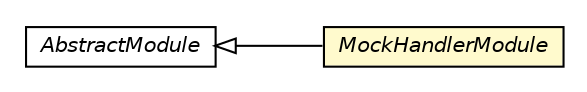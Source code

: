 #!/usr/local/bin/dot
#
# Class diagram 
# Generated by UMLGraph version R5_6-24-gf6e263 (http://www.umlgraph.org/)
#

digraph G {
	edge [fontname="Helvetica",fontsize=10,labelfontname="Helvetica",labelfontsize=10];
	node [fontname="Helvetica",fontsize=10,shape=plaintext];
	nodesep=0.25;
	ranksep=0.5;
	rankdir=LR;
	// com.gwtplatform.tester.MockHandlerModule
	c256366 [label=<<table title="com.gwtplatform.tester.MockHandlerModule" border="0" cellborder="1" cellspacing="0" cellpadding="2" port="p" bgcolor="lemonChiffon" href="./MockHandlerModule.html">
		<tr><td><table border="0" cellspacing="0" cellpadding="1">
<tr><td align="center" balign="center"><font face="Helvetica-Oblique"> MockHandlerModule </font></td></tr>
		</table></td></tr>
		</table>>, URL="./MockHandlerModule.html", fontname="Helvetica", fontcolor="black", fontsize=10.0];
	//com.gwtplatform.tester.MockHandlerModule extends com.google.inject.AbstractModule
	c256882:p -> c256366:p [dir=back,arrowtail=empty];
	// com.google.inject.AbstractModule
	c256882 [label=<<table title="com.google.inject.AbstractModule" border="0" cellborder="1" cellspacing="0" cellpadding="2" port="p" href="http://google-guice.googlecode.com/svn/trunk/javadoc/com/google/inject/AbstractModule.html">
		<tr><td><table border="0" cellspacing="0" cellpadding="1">
<tr><td align="center" balign="center"><font face="Helvetica-Oblique"> AbstractModule </font></td></tr>
		</table></td></tr>
		</table>>, URL="http://google-guice.googlecode.com/svn/trunk/javadoc/com/google/inject/AbstractModule.html", fontname="Helvetica", fontcolor="black", fontsize=10.0];
}

